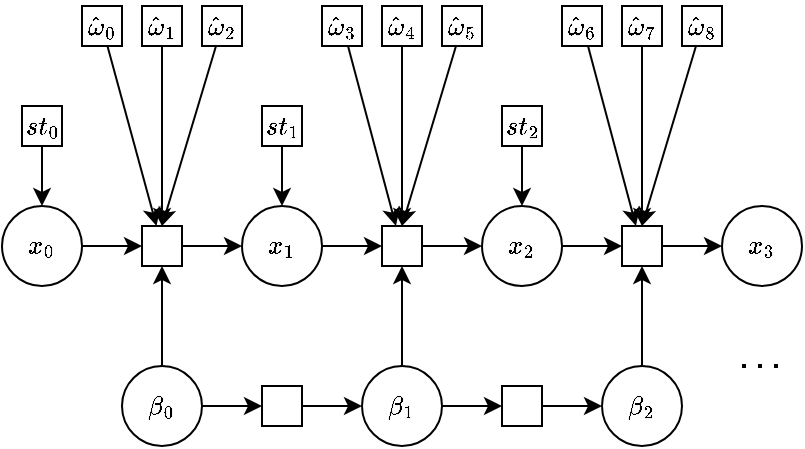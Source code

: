 <mxfile>
    <diagram id="RM_h9xtkbtcY9bFt_ecI" name="Page-1">
        <mxGraphModel dx="761" dy="542" grid="1" gridSize="10" guides="1" tooltips="1" connect="1" arrows="1" fold="1" page="1" pageScale="1" pageWidth="850" pageHeight="1100" math="1" shadow="0">
            <root>
                <mxCell id="0"/>
                <mxCell id="1" parent="0"/>
                <mxCell id="34" value="" style="edgeStyle=none;html=1;fontFamily=Helvetica;fontSize=11;fontColor=default;labelBorderColor=none;labelBackgroundColor=default;" parent="1" source="3" target="33" edge="1">
                    <mxGeometry relative="1" as="geometry"/>
                </mxCell>
                <mxCell id="3" value="\(x_0\)" style="ellipse;aspect=fixed;labelBackgroundColor=default;fontColor=default;labelBorderColor=none;textShadow=0;html=1;whiteSpace=wrap;fontSize=11;" parent="1" vertex="1">
                    <mxGeometry x="120" y="280" width="40" height="40" as="geometry"/>
                </mxCell>
                <mxCell id="32" value="" style="edgeStyle=none;html=1;fontFamily=Helvetica;fontSize=11;fontColor=default;labelBorderColor=none;labelBackgroundColor=default;" parent="1" source="29" target="3" edge="1">
                    <mxGeometry relative="1" as="geometry"/>
                </mxCell>
                <mxCell id="29" value="\(st_0\)" style="whiteSpace=wrap;html=1;aspect=fixed;strokeColor=default;align=center;verticalAlign=middle;fontFamily=Helvetica;fontSize=11;fontColor=default;labelBorderColor=none;labelBackgroundColor=default;fillColor=default;" parent="1" vertex="1">
                    <mxGeometry x="130" y="230" width="20" height="20" as="geometry"/>
                </mxCell>
                <mxCell id="52" value="" style="edgeStyle=none;html=1;fontFamily=Helvetica;fontSize=11;fontColor=default;labelBorderColor=none;labelBackgroundColor=default;entryX=0;entryY=0.5;entryDx=0;entryDy=0;" parent="1" source="33" target="37" edge="1">
                    <mxGeometry relative="1" as="geometry"/>
                </mxCell>
                <mxCell id="33" value="" style="whiteSpace=wrap;html=1;aspect=fixed;strokeColor=default;align=center;verticalAlign=middle;fontFamily=Helvetica;fontSize=11;fontColor=default;labelBorderColor=none;labelBackgroundColor=default;fillColor=default;" parent="1" vertex="1">
                    <mxGeometry x="190" y="290" width="20" height="20" as="geometry"/>
                </mxCell>
                <mxCell id="36" value="" style="edgeStyle=none;html=1;fontFamily=Helvetica;fontSize=11;fontColor=default;labelBorderColor=none;labelBackgroundColor=default;" parent="1" source="37" target="43" edge="1">
                    <mxGeometry relative="1" as="geometry"/>
                </mxCell>
                <mxCell id="37" value="\(x_1\)" style="ellipse;aspect=fixed;labelBackgroundColor=default;fontColor=default;labelBorderColor=none;textShadow=0;html=1;whiteSpace=wrap;fontSize=11;" parent="1" vertex="1">
                    <mxGeometry x="240" y="280" width="40" height="40" as="geometry"/>
                </mxCell>
                <mxCell id="38" value="" style="edgeStyle=none;html=1;fontFamily=Helvetica;fontSize=11;fontColor=default;labelBorderColor=none;labelBackgroundColor=default;" parent="1" source="39" target="37" edge="1">
                    <mxGeometry relative="1" as="geometry"/>
                </mxCell>
                <mxCell id="39" value="\(st_1\)" style="whiteSpace=wrap;html=1;aspect=fixed;strokeColor=default;align=center;verticalAlign=middle;fontFamily=Helvetica;fontSize=11;fontColor=default;labelBorderColor=none;labelBackgroundColor=default;fillColor=default;" parent="1" vertex="1">
                    <mxGeometry x="250" y="230" width="20" height="20" as="geometry"/>
                </mxCell>
                <mxCell id="53" value="" style="edgeStyle=none;html=1;fontFamily=Helvetica;fontSize=11;fontColor=default;labelBorderColor=none;labelBackgroundColor=default;entryX=0;entryY=0.5;entryDx=0;entryDy=0;" parent="1" source="43" target="45" edge="1">
                    <mxGeometry relative="1" as="geometry"/>
                </mxCell>
                <mxCell id="43" value="" style="whiteSpace=wrap;html=1;aspect=fixed;strokeColor=default;align=center;verticalAlign=middle;fontFamily=Helvetica;fontSize=11;fontColor=default;labelBorderColor=none;labelBackgroundColor=default;fillColor=default;" parent="1" vertex="1">
                    <mxGeometry x="310" y="290" width="20" height="20" as="geometry"/>
                </mxCell>
                <mxCell id="44" value="" style="edgeStyle=none;html=1;fontFamily=Helvetica;fontSize=11;fontColor=default;labelBorderColor=none;labelBackgroundColor=default;" parent="1" source="45" target="51" edge="1">
                    <mxGeometry relative="1" as="geometry"/>
                </mxCell>
                <mxCell id="45" value="\(x_2\)" style="ellipse;aspect=fixed;labelBackgroundColor=default;fontColor=default;labelBorderColor=none;textShadow=0;html=1;whiteSpace=wrap;fontSize=11;" parent="1" vertex="1">
                    <mxGeometry x="360" y="280" width="40" height="40" as="geometry"/>
                </mxCell>
                <mxCell id="46" value="" style="edgeStyle=none;html=1;fontFamily=Helvetica;fontSize=11;fontColor=default;labelBorderColor=none;labelBackgroundColor=default;" parent="1" source="47" target="45" edge="1">
                    <mxGeometry relative="1" as="geometry"/>
                </mxCell>
                <mxCell id="47" value="\(st_2\)" style="whiteSpace=wrap;html=1;aspect=fixed;strokeColor=default;align=center;verticalAlign=middle;fontFamily=Helvetica;fontSize=11;fontColor=default;labelBorderColor=none;labelBackgroundColor=default;fillColor=default;" parent="1" vertex="1">
                    <mxGeometry x="370" y="230" width="20" height="20" as="geometry"/>
                </mxCell>
                <mxCell id="50" value="" style="edgeStyle=none;html=1;fontFamily=Helvetica;fontSize=11;fontColor=default;labelBorderColor=none;labelBackgroundColor=default;" parent="1" source="51" edge="1">
                    <mxGeometry relative="1" as="geometry">
                        <mxPoint x="480" y="300" as="targetPoint"/>
                    </mxGeometry>
                </mxCell>
                <mxCell id="51" value="" style="whiteSpace=wrap;html=1;aspect=fixed;strokeColor=default;align=center;verticalAlign=middle;fontFamily=Helvetica;fontSize=11;fontColor=default;labelBorderColor=none;labelBackgroundColor=default;fillColor=default;" parent="1" vertex="1">
                    <mxGeometry x="430" y="290" width="20" height="20" as="geometry"/>
                </mxCell>
                <mxCell id="55" value="" style="edgeStyle=none;html=1;fontFamily=Helvetica;fontSize=11;fontColor=default;labelBorderColor=none;labelBackgroundColor=default;entryX=0.5;entryY=1;entryDx=0;entryDy=0;" parent="1" source="54" target="33" edge="1">
                    <mxGeometry relative="1" as="geometry"/>
                </mxCell>
                <mxCell id="64" value="" style="edgeStyle=none;html=1;fontFamily=Helvetica;fontSize=11;fontColor=default;labelBorderColor=none;labelBackgroundColor=default;" parent="1" source="54" target="63" edge="1">
                    <mxGeometry relative="1" as="geometry"/>
                </mxCell>
                <mxCell id="54" value="\(\beta_0\)" style="ellipse;aspect=fixed;labelBackgroundColor=default;fontColor=default;labelBorderColor=none;textShadow=0;html=1;whiteSpace=wrap;fontSize=11;" parent="1" vertex="1">
                    <mxGeometry x="180" y="360" width="40" height="40" as="geometry"/>
                </mxCell>
                <mxCell id="98" value="" style="edgeStyle=none;html=1;" edge="1" parent="1" source="57" target="33">
                    <mxGeometry relative="1" as="geometry"/>
                </mxCell>
                <mxCell id="57" value="\(\hat{\omega}_0\)" style="whiteSpace=wrap;html=1;aspect=fixed;strokeColor=default;align=center;verticalAlign=middle;fontFamily=Helvetica;fontSize=11;fontColor=default;labelBorderColor=none;labelBackgroundColor=default;fillColor=default;" parent="1" vertex="1">
                    <mxGeometry x="160" y="180" width="20" height="20" as="geometry"/>
                </mxCell>
                <mxCell id="76" value="" style="edgeStyle=none;html=1;fontFamily=Helvetica;fontSize=11;fontColor=default;labelBorderColor=none;labelBackgroundColor=default;entryX=0;entryY=0.5;entryDx=0;entryDy=0;" parent="1" source="63" target="66" edge="1">
                    <mxGeometry relative="1" as="geometry"/>
                </mxCell>
                <mxCell id="63" value="" style="whiteSpace=wrap;html=1;aspect=fixed;strokeColor=default;align=center;verticalAlign=middle;fontFamily=Helvetica;fontSize=11;fontColor=default;labelBorderColor=none;labelBackgroundColor=default;fillColor=default;" parent="1" vertex="1">
                    <mxGeometry x="250" y="370" width="20" height="20" as="geometry"/>
                </mxCell>
                <mxCell id="65" value="" style="edgeStyle=none;html=1;fontFamily=Helvetica;fontSize=11;fontColor=default;labelBorderColor=none;labelBackgroundColor=default;" parent="1" source="66" target="73" edge="1">
                    <mxGeometry relative="1" as="geometry"/>
                </mxCell>
                <mxCell id="107" value="" style="edgeStyle=none;html=1;entryX=0.5;entryY=1;entryDx=0;entryDy=0;" edge="1" parent="1" source="66" target="43">
                    <mxGeometry relative="1" as="geometry"/>
                </mxCell>
                <mxCell id="66" value="\(\beta_1\)" style="ellipse;aspect=fixed;labelBackgroundColor=default;fontColor=default;labelBorderColor=none;textShadow=0;html=1;whiteSpace=wrap;fontSize=11;" parent="1" vertex="1">
                    <mxGeometry x="300" y="360" width="40" height="40" as="geometry"/>
                </mxCell>
                <mxCell id="70" value="\(\hat{\omega}_3\)" style="whiteSpace=wrap;html=1;aspect=fixed;strokeColor=default;align=center;verticalAlign=middle;fontFamily=Helvetica;fontSize=11;fontColor=default;labelBorderColor=none;labelBackgroundColor=default;fillColor=default;" parent="1" vertex="1">
                    <mxGeometry x="280" y="180" width="20" height="20" as="geometry"/>
                </mxCell>
                <mxCell id="86" style="edgeStyle=none;html=1;exitX=1;exitY=0.5;exitDx=0;exitDy=0;entryX=0;entryY=0.5;entryDx=0;entryDy=0;fontFamily=Helvetica;fontSize=11;fontColor=default;labelBorderColor=none;labelBackgroundColor=default;" parent="1" source="73" target="78" edge="1">
                    <mxGeometry relative="1" as="geometry"/>
                </mxCell>
                <mxCell id="73" value="" style="whiteSpace=wrap;html=1;aspect=fixed;strokeColor=default;align=center;verticalAlign=middle;fontFamily=Helvetica;fontSize=11;fontColor=default;labelBorderColor=none;labelBackgroundColor=default;fillColor=default;" parent="1" vertex="1">
                    <mxGeometry x="370" y="370" width="20" height="20" as="geometry"/>
                </mxCell>
                <mxCell id="87" style="edgeStyle=none;html=1;exitX=0.5;exitY=0;exitDx=0;exitDy=0;entryX=0.5;entryY=1;entryDx=0;entryDy=0;fontFamily=Helvetica;fontSize=11;fontColor=default;labelBorderColor=none;labelBackgroundColor=default;" parent="1" source="78" target="51" edge="1">
                    <mxGeometry relative="1" as="geometry"/>
                </mxCell>
                <mxCell id="78" value="\(\beta_2\)" style="ellipse;aspect=fixed;labelBackgroundColor=default;fontColor=default;labelBorderColor=none;textShadow=0;html=1;whiteSpace=wrap;fontSize=11;" parent="1" vertex="1">
                    <mxGeometry x="420" y="360" width="40" height="40" as="geometry"/>
                </mxCell>
                <mxCell id="82" value="\(\hat{\omega}_6\)" style="whiteSpace=wrap;html=1;aspect=fixed;strokeColor=default;align=center;verticalAlign=middle;fontFamily=Helvetica;fontSize=11;fontColor=default;labelBorderColor=none;labelBackgroundColor=default;fillColor=default;" parent="1" vertex="1">
                    <mxGeometry x="400" y="180" width="20" height="20" as="geometry"/>
                </mxCell>
                <mxCell id="88" value="\(x_3\)" style="ellipse;aspect=fixed;labelBackgroundColor=default;fontColor=default;labelBorderColor=none;textShadow=0;html=1;whiteSpace=wrap;fontSize=11;" parent="1" vertex="1">
                    <mxGeometry x="480" y="280" width="40" height="40" as="geometry"/>
                </mxCell>
                <mxCell id="91" value="\(\hat{\omega}_7\)" style="whiteSpace=wrap;html=1;aspect=fixed;strokeColor=default;align=center;verticalAlign=middle;fontFamily=Helvetica;fontSize=11;fontColor=default;labelBorderColor=none;labelBackgroundColor=default;fillColor=default;" parent="1" vertex="1">
                    <mxGeometry x="430" y="180" width="20" height="20" as="geometry"/>
                </mxCell>
                <mxCell id="92" value="\(\hat{\omega}_8\)" style="whiteSpace=wrap;html=1;aspect=fixed;strokeColor=default;align=center;verticalAlign=middle;fontFamily=Helvetica;fontSize=11;fontColor=default;labelBorderColor=none;labelBackgroundColor=default;fillColor=default;" parent="1" vertex="1">
                    <mxGeometry x="460" y="180" width="20" height="20" as="geometry"/>
                </mxCell>
                <mxCell id="93" value="" style="endArrow=none;dashed=1;html=1;dashPattern=1 3;strokeWidth=2;fontFamily=Helvetica;fontSize=11;fontColor=default;labelBorderColor=none;labelBackgroundColor=default;" parent="1" edge="1">
                    <mxGeometry width="50" height="50" relative="1" as="geometry">
                        <mxPoint x="490" y="360" as="sourcePoint"/>
                        <mxPoint x="510" y="360" as="targetPoint"/>
                        <Array as="points">
                            <mxPoint x="510" y="360"/>
                        </Array>
                    </mxGeometry>
                </mxCell>
                <mxCell id="94" value="\(\hat{\omega}_4\)" style="whiteSpace=wrap;html=1;aspect=fixed;strokeColor=default;align=center;verticalAlign=middle;fontFamily=Helvetica;fontSize=11;fontColor=default;labelBorderColor=none;labelBackgroundColor=default;fillColor=default;" parent="1" vertex="1">
                    <mxGeometry x="310" y="180" width="20" height="20" as="geometry"/>
                </mxCell>
                <mxCell id="95" value="\(\hat{\omega}_5\)" style="whiteSpace=wrap;html=1;aspect=fixed;strokeColor=default;align=center;verticalAlign=middle;fontFamily=Helvetica;fontSize=11;fontColor=default;labelBorderColor=none;labelBackgroundColor=default;fillColor=default;" parent="1" vertex="1">
                    <mxGeometry x="340" y="180" width="20" height="20" as="geometry"/>
                </mxCell>
                <mxCell id="99" value="" style="edgeStyle=none;html=1;entryX=0.5;entryY=0;entryDx=0;entryDy=0;" edge="1" parent="1" source="96" target="33">
                    <mxGeometry relative="1" as="geometry"/>
                </mxCell>
                <mxCell id="96" value="\(\hat{\omega}_1\)" style="whiteSpace=wrap;html=1;aspect=fixed;strokeColor=default;align=center;verticalAlign=middle;fontFamily=Helvetica;fontSize=11;fontColor=default;labelBorderColor=none;labelBackgroundColor=default;fillColor=default;" parent="1" vertex="1">
                    <mxGeometry x="190" y="180" width="20" height="20" as="geometry"/>
                </mxCell>
                <mxCell id="100" value="" style="edgeStyle=none;html=1;" edge="1" parent="1" source="97">
                    <mxGeometry relative="1" as="geometry">
                        <mxPoint x="200" y="290" as="targetPoint"/>
                    </mxGeometry>
                </mxCell>
                <mxCell id="97" value="\(\hat{\omega}_2\)" style="whiteSpace=wrap;html=1;aspect=fixed;strokeColor=default;align=center;verticalAlign=middle;fontFamily=Helvetica;fontSize=11;fontColor=default;labelBorderColor=none;labelBackgroundColor=default;fillColor=default;" parent="1" vertex="1">
                    <mxGeometry x="220" y="180" width="20" height="20" as="geometry"/>
                </mxCell>
                <mxCell id="101" value="" style="edgeStyle=none;html=1;" edge="1" parent="1">
                    <mxGeometry relative="1" as="geometry">
                        <mxPoint x="293" y="200" as="sourcePoint"/>
                        <mxPoint x="317" y="290" as="targetPoint"/>
                    </mxGeometry>
                </mxCell>
                <mxCell id="102" value="" style="edgeStyle=none;html=1;entryX=0.5;entryY=0;entryDx=0;entryDy=0;" edge="1" parent="1">
                    <mxGeometry relative="1" as="geometry">
                        <mxPoint x="320" y="200" as="sourcePoint"/>
                        <mxPoint x="320" y="290" as="targetPoint"/>
                    </mxGeometry>
                </mxCell>
                <mxCell id="103" value="" style="edgeStyle=none;html=1;" edge="1" parent="1">
                    <mxGeometry relative="1" as="geometry">
                        <mxPoint x="347" y="200" as="sourcePoint"/>
                        <mxPoint x="320" y="290" as="targetPoint"/>
                    </mxGeometry>
                </mxCell>
                <mxCell id="104" value="" style="edgeStyle=none;html=1;" edge="1" parent="1">
                    <mxGeometry relative="1" as="geometry">
                        <mxPoint x="413" y="200" as="sourcePoint"/>
                        <mxPoint x="437" y="290" as="targetPoint"/>
                    </mxGeometry>
                </mxCell>
                <mxCell id="105" value="" style="edgeStyle=none;html=1;entryX=0.5;entryY=0;entryDx=0;entryDy=0;" edge="1" parent="1">
                    <mxGeometry relative="1" as="geometry">
                        <mxPoint x="440" y="200" as="sourcePoint"/>
                        <mxPoint x="440" y="290" as="targetPoint"/>
                    </mxGeometry>
                </mxCell>
                <mxCell id="106" value="" style="edgeStyle=none;html=1;" edge="1" parent="1">
                    <mxGeometry relative="1" as="geometry">
                        <mxPoint x="467" y="200" as="sourcePoint"/>
                        <mxPoint x="440" y="290" as="targetPoint"/>
                    </mxGeometry>
                </mxCell>
            </root>
        </mxGraphModel>
    </diagram>
</mxfile>